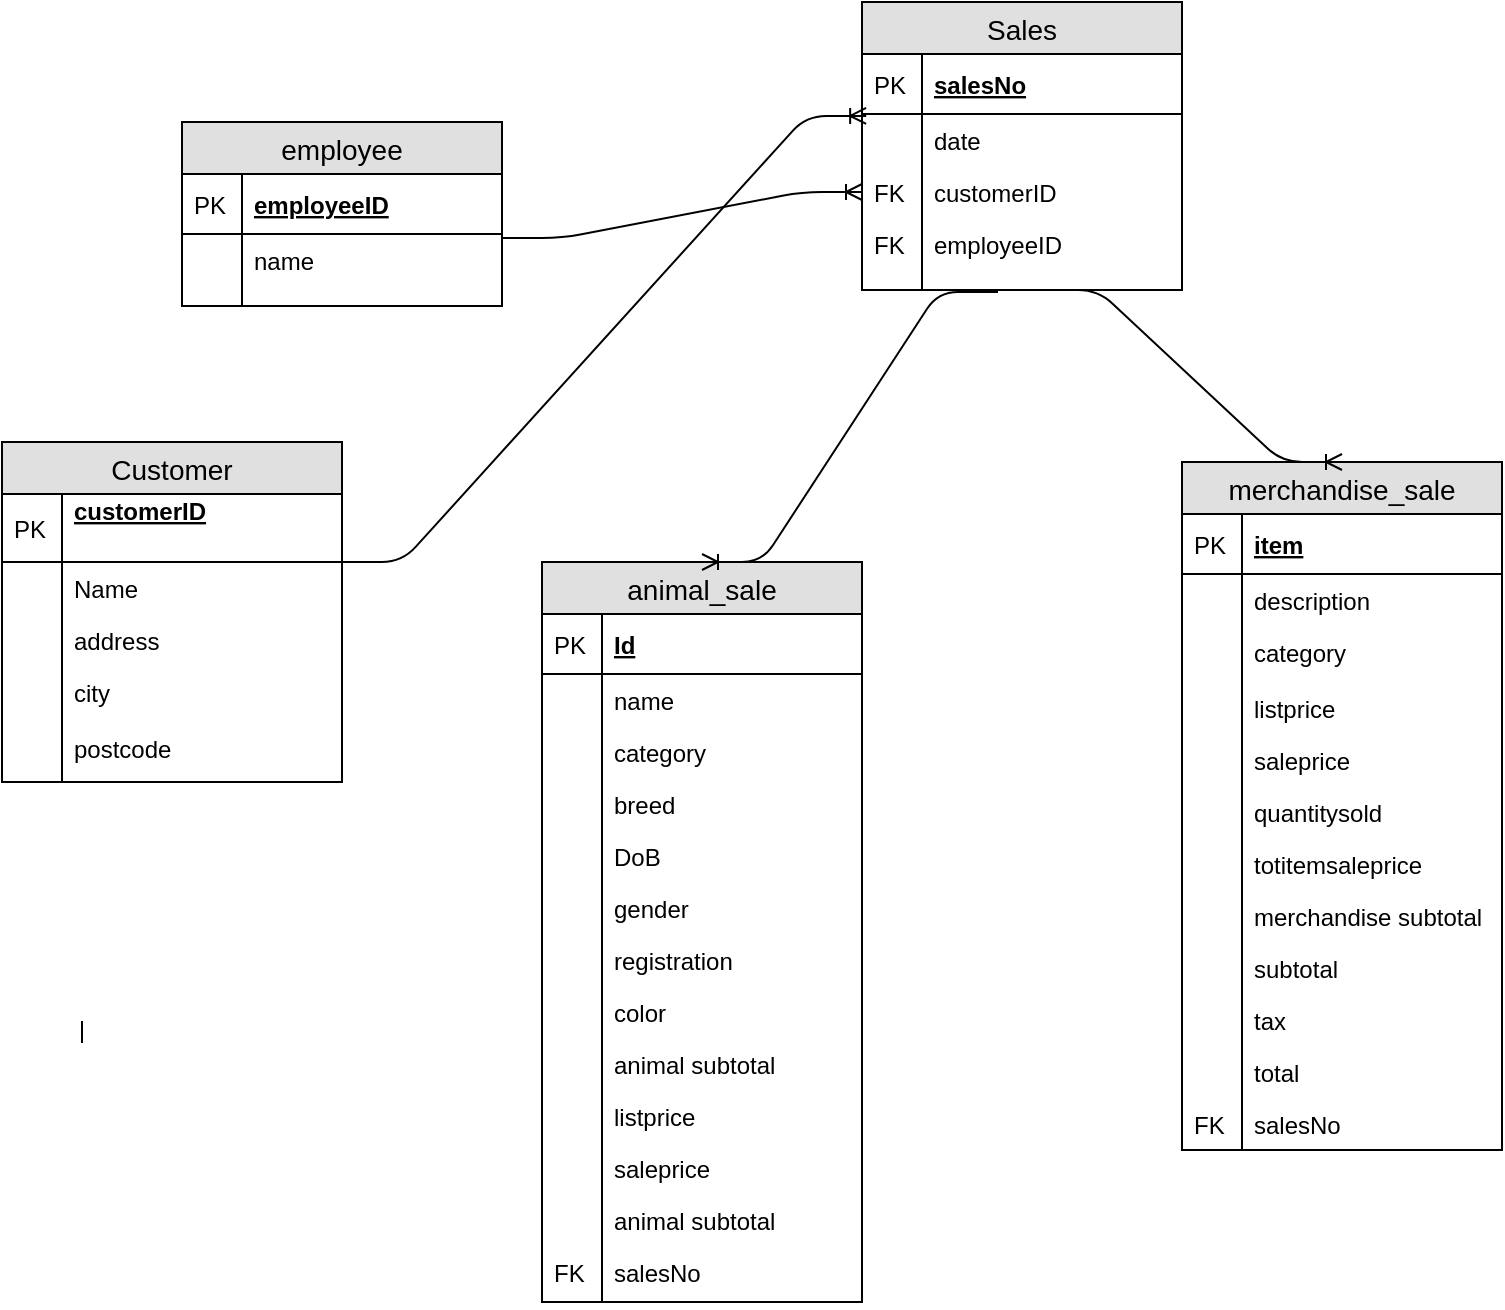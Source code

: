 <mxfile version="12.5.3" type="device"><diagram id="j_NuL5c5uJ3YKDHgTJlL" name="Page-1"><mxGraphModel dx="971" dy="623" grid="1" gridSize="10" guides="1" tooltips="1" connect="1" arrows="1" fold="1" page="1" pageScale="1" pageWidth="827" pageHeight="1169" math="0" shadow="0"><root><mxCell id="0"/><mxCell id="1" parent="0"/><mxCell id="MRcP5F7fg_fLgeBPVOdE-1" value="Sales" style="swimlane;fontStyle=0;childLayout=stackLayout;horizontal=1;startSize=26;fillColor=#e0e0e0;horizontalStack=0;resizeParent=1;resizeParentMax=0;resizeLast=0;collapsible=1;marginBottom=0;swimlaneFillColor=#ffffff;align=center;fontSize=14;" vertex="1" parent="1"><mxGeometry x="480" y="10" width="160" height="144" as="geometry"/></mxCell><mxCell id="MRcP5F7fg_fLgeBPVOdE-2" value="salesNo" style="shape=partialRectangle;top=0;left=0;right=0;bottom=1;align=left;verticalAlign=middle;fillColor=none;spacingLeft=34;spacingRight=4;overflow=hidden;rotatable=0;points=[[0,0.5],[1,0.5]];portConstraint=eastwest;dropTarget=0;fontStyle=5;fontSize=12;" vertex="1" parent="MRcP5F7fg_fLgeBPVOdE-1"><mxGeometry y="26" width="160" height="30" as="geometry"/></mxCell><mxCell id="MRcP5F7fg_fLgeBPVOdE-3" value="PK" style="shape=partialRectangle;top=0;left=0;bottom=0;fillColor=none;align=left;verticalAlign=middle;spacingLeft=4;spacingRight=4;overflow=hidden;rotatable=0;points=[];portConstraint=eastwest;part=1;fontSize=12;" vertex="1" connectable="0" parent="MRcP5F7fg_fLgeBPVOdE-2"><mxGeometry width="30" height="30" as="geometry"/></mxCell><mxCell id="MRcP5F7fg_fLgeBPVOdE-4" value="date" style="shape=partialRectangle;top=0;left=0;right=0;bottom=0;align=left;verticalAlign=top;fillColor=none;spacingLeft=34;spacingRight=4;overflow=hidden;rotatable=0;points=[[0,0.5],[1,0.5]];portConstraint=eastwest;dropTarget=0;fontSize=12;" vertex="1" parent="MRcP5F7fg_fLgeBPVOdE-1"><mxGeometry y="56" width="160" height="26" as="geometry"/></mxCell><mxCell id="MRcP5F7fg_fLgeBPVOdE-5" value="" style="shape=partialRectangle;top=0;left=0;bottom=0;fillColor=none;align=left;verticalAlign=top;spacingLeft=4;spacingRight=4;overflow=hidden;rotatable=0;points=[];portConstraint=eastwest;part=1;fontSize=12;" vertex="1" connectable="0" parent="MRcP5F7fg_fLgeBPVOdE-4"><mxGeometry width="30" height="26" as="geometry"/></mxCell><mxCell id="MRcP5F7fg_fLgeBPVOdE-114" value="customerID" style="shape=partialRectangle;top=0;left=0;right=0;bottom=0;align=left;verticalAlign=top;fillColor=none;spacingLeft=34;spacingRight=4;overflow=hidden;rotatable=0;points=[[0,0.5],[1,0.5]];portConstraint=eastwest;dropTarget=0;fontSize=12;" vertex="1" parent="MRcP5F7fg_fLgeBPVOdE-1"><mxGeometry y="82" width="160" height="26" as="geometry"/></mxCell><mxCell id="MRcP5F7fg_fLgeBPVOdE-115" value="FK" style="shape=partialRectangle;top=0;left=0;bottom=0;fillColor=none;align=left;verticalAlign=top;spacingLeft=4;spacingRight=4;overflow=hidden;rotatable=0;points=[];portConstraint=eastwest;part=1;fontSize=12;" vertex="1" connectable="0" parent="MRcP5F7fg_fLgeBPVOdE-114"><mxGeometry width="30" height="26" as="geometry"/></mxCell><mxCell id="MRcP5F7fg_fLgeBPVOdE-117" value="employeeID" style="shape=partialRectangle;top=0;left=0;right=0;bottom=0;align=left;verticalAlign=top;fillColor=none;spacingLeft=34;spacingRight=4;overflow=hidden;rotatable=0;points=[[0,0.5],[1,0.5]];portConstraint=eastwest;dropTarget=0;fontSize=12;" vertex="1" parent="MRcP5F7fg_fLgeBPVOdE-1"><mxGeometry y="108" width="160" height="26" as="geometry"/></mxCell><mxCell id="MRcP5F7fg_fLgeBPVOdE-118" value="FK" style="shape=partialRectangle;top=0;left=0;bottom=0;fillColor=none;align=left;verticalAlign=top;spacingLeft=4;spacingRight=4;overflow=hidden;rotatable=0;points=[];portConstraint=eastwest;part=1;fontSize=12;" vertex="1" connectable="0" parent="MRcP5F7fg_fLgeBPVOdE-117"><mxGeometry width="30" height="26" as="geometry"/></mxCell><mxCell id="MRcP5F7fg_fLgeBPVOdE-10" value="" style="shape=partialRectangle;top=0;left=0;right=0;bottom=0;align=left;verticalAlign=top;fillColor=none;spacingLeft=34;spacingRight=4;overflow=hidden;rotatable=0;points=[[0,0.5],[1,0.5]];portConstraint=eastwest;dropTarget=0;fontSize=12;" vertex="1" parent="MRcP5F7fg_fLgeBPVOdE-1"><mxGeometry y="134" width="160" height="10" as="geometry"/></mxCell><mxCell id="MRcP5F7fg_fLgeBPVOdE-11" value="" style="shape=partialRectangle;top=0;left=0;bottom=0;fillColor=none;align=left;verticalAlign=top;spacingLeft=4;spacingRight=4;overflow=hidden;rotatable=0;points=[];portConstraint=eastwest;part=1;fontSize=12;" vertex="1" connectable="0" parent="MRcP5F7fg_fLgeBPVOdE-10"><mxGeometry width="30" height="10" as="geometry"/></mxCell><mxCell id="MRcP5F7fg_fLgeBPVOdE-12" value="Customer" style="swimlane;fontStyle=0;childLayout=stackLayout;horizontal=1;startSize=26;fillColor=#e0e0e0;horizontalStack=0;resizeParent=1;resizeParentMax=0;resizeLast=0;collapsible=1;marginBottom=0;swimlaneFillColor=#ffffff;align=center;fontSize=14;" vertex="1" parent="1"><mxGeometry x="50" y="230" width="170" height="170" as="geometry"/></mxCell><mxCell id="MRcP5F7fg_fLgeBPVOdE-13" value="customerID&#10;&#10;" style="shape=partialRectangle;top=0;left=0;right=0;bottom=1;align=left;verticalAlign=middle;fillColor=none;spacingLeft=34;spacingRight=4;overflow=hidden;rotatable=0;points=[[0,0.5],[1,0.5]];portConstraint=eastwest;dropTarget=0;fontStyle=5;fontSize=12;" vertex="1" parent="MRcP5F7fg_fLgeBPVOdE-12"><mxGeometry y="26" width="170" height="34" as="geometry"/></mxCell><mxCell id="MRcP5F7fg_fLgeBPVOdE-14" value="PK" style="shape=partialRectangle;top=0;left=0;bottom=0;fillColor=none;align=left;verticalAlign=middle;spacingLeft=4;spacingRight=4;overflow=hidden;rotatable=0;points=[];portConstraint=eastwest;part=1;fontSize=12;" vertex="1" connectable="0" parent="MRcP5F7fg_fLgeBPVOdE-13"><mxGeometry width="30" height="34" as="geometry"/></mxCell><mxCell id="MRcP5F7fg_fLgeBPVOdE-15" value="Name&#10;&#10;" style="shape=partialRectangle;top=0;left=0;right=0;bottom=0;align=left;verticalAlign=top;fillColor=none;spacingLeft=34;spacingRight=4;overflow=hidden;rotatable=0;points=[[0,0.5],[1,0.5]];portConstraint=eastwest;dropTarget=0;fontSize=12;" vertex="1" parent="MRcP5F7fg_fLgeBPVOdE-12"><mxGeometry y="60" width="170" height="26" as="geometry"/></mxCell><mxCell id="MRcP5F7fg_fLgeBPVOdE-16" value="" style="shape=partialRectangle;top=0;left=0;bottom=0;fillColor=none;align=left;verticalAlign=top;spacingLeft=4;spacingRight=4;overflow=hidden;rotatable=0;points=[];portConstraint=eastwest;part=1;fontSize=12;" vertex="1" connectable="0" parent="MRcP5F7fg_fLgeBPVOdE-15"><mxGeometry width="30" height="26" as="geometry"/></mxCell><mxCell id="MRcP5F7fg_fLgeBPVOdE-17" value="address" style="shape=partialRectangle;top=0;left=0;right=0;bottom=0;align=left;verticalAlign=top;fillColor=none;spacingLeft=34;spacingRight=4;overflow=hidden;rotatable=0;points=[[0,0.5],[1,0.5]];portConstraint=eastwest;dropTarget=0;fontSize=12;" vertex="1" parent="MRcP5F7fg_fLgeBPVOdE-12"><mxGeometry y="86" width="170" height="26" as="geometry"/></mxCell><mxCell id="MRcP5F7fg_fLgeBPVOdE-18" value="" style="shape=partialRectangle;top=0;left=0;bottom=0;fillColor=none;align=left;verticalAlign=top;spacingLeft=4;spacingRight=4;overflow=hidden;rotatable=0;points=[];portConstraint=eastwest;part=1;fontSize=12;" vertex="1" connectable="0" parent="MRcP5F7fg_fLgeBPVOdE-17"><mxGeometry width="30" height="26" as="geometry"/></mxCell><mxCell id="MRcP5F7fg_fLgeBPVOdE-19" value="city&#10;&#10;postcode" style="shape=partialRectangle;top=0;left=0;right=0;bottom=0;align=left;verticalAlign=top;fillColor=none;spacingLeft=34;spacingRight=4;overflow=hidden;rotatable=0;points=[[0,0.5],[1,0.5]];portConstraint=eastwest;dropTarget=0;fontSize=12;" vertex="1" parent="MRcP5F7fg_fLgeBPVOdE-12"><mxGeometry y="112" width="170" height="58" as="geometry"/></mxCell><mxCell id="MRcP5F7fg_fLgeBPVOdE-20" value="" style="shape=partialRectangle;top=0;left=0;bottom=0;fillColor=none;align=left;verticalAlign=top;spacingLeft=4;spacingRight=4;overflow=hidden;rotatable=0;points=[];portConstraint=eastwest;part=1;fontSize=12;" vertex="1" connectable="0" parent="MRcP5F7fg_fLgeBPVOdE-19"><mxGeometry width="30" height="58" as="geometry"/></mxCell><mxCell id="MRcP5F7fg_fLgeBPVOdE-21" value="" style="shape=partialRectangle;top=0;left=0;right=0;bottom=0;align=left;verticalAlign=top;fillColor=none;spacingLeft=34;spacingRight=4;overflow=hidden;rotatable=0;points=[[0,0.5],[1,0.5]];portConstraint=eastwest;dropTarget=0;fontSize=12;" vertex="1" parent="1"><mxGeometry x="60" y="520" width="170" height="10" as="geometry"/></mxCell><mxCell id="MRcP5F7fg_fLgeBPVOdE-22" value="" style="shape=partialRectangle;top=0;left=0;bottom=0;fillColor=none;align=left;verticalAlign=top;spacingLeft=4;spacingRight=4;overflow=hidden;rotatable=0;points=[];portConstraint=eastwest;part=1;fontSize=12;" vertex="1" connectable="0" parent="MRcP5F7fg_fLgeBPVOdE-21"><mxGeometry width="30" height="10" as="geometry"/></mxCell><object label="employee" dd="" adfdf="" id="MRcP5F7fg_fLgeBPVOdE-26"><mxCell style="swimlane;fontStyle=0;childLayout=stackLayout;horizontal=1;startSize=26;fillColor=#e0e0e0;horizontalStack=0;resizeParent=1;resizeParentMax=0;resizeLast=0;collapsible=1;marginBottom=0;swimlaneFillColor=#ffffff;align=center;fontSize=14;" vertex="1" parent="1"><mxGeometry x="140" y="70" width="160" height="92" as="geometry"/></mxCell></object><mxCell id="MRcP5F7fg_fLgeBPVOdE-27" value="employeeID" style="shape=partialRectangle;top=0;left=0;right=0;bottom=1;align=left;verticalAlign=middle;fillColor=none;spacingLeft=34;spacingRight=4;overflow=hidden;rotatable=0;points=[[0,0.5],[1,0.5]];portConstraint=eastwest;dropTarget=0;fontStyle=5;fontSize=12;" vertex="1" parent="MRcP5F7fg_fLgeBPVOdE-26"><mxGeometry y="26" width="160" height="30" as="geometry"/></mxCell><mxCell id="MRcP5F7fg_fLgeBPVOdE-28" value="PK" style="shape=partialRectangle;top=0;left=0;bottom=0;fillColor=none;align=left;verticalAlign=middle;spacingLeft=4;spacingRight=4;overflow=hidden;rotatable=0;points=[];portConstraint=eastwest;part=1;fontSize=12;" vertex="1" connectable="0" parent="MRcP5F7fg_fLgeBPVOdE-27"><mxGeometry width="30" height="30" as="geometry"/></mxCell><mxCell id="MRcP5F7fg_fLgeBPVOdE-29" value="name" style="shape=partialRectangle;top=0;left=0;right=0;bottom=0;align=left;verticalAlign=top;fillColor=none;spacingLeft=34;spacingRight=4;overflow=hidden;rotatable=0;points=[[0,0.5],[1,0.5]];portConstraint=eastwest;dropTarget=0;fontSize=12;" vertex="1" parent="MRcP5F7fg_fLgeBPVOdE-26"><mxGeometry y="56" width="160" height="26" as="geometry"/></mxCell><mxCell id="MRcP5F7fg_fLgeBPVOdE-30" value="" style="shape=partialRectangle;top=0;left=0;bottom=0;fillColor=none;align=left;verticalAlign=top;spacingLeft=4;spacingRight=4;overflow=hidden;rotatable=0;points=[];portConstraint=eastwest;part=1;fontSize=12;" vertex="1" connectable="0" parent="MRcP5F7fg_fLgeBPVOdE-29"><mxGeometry width="30" height="26" as="geometry"/></mxCell><mxCell id="MRcP5F7fg_fLgeBPVOdE-35" value="" style="shape=partialRectangle;top=0;left=0;right=0;bottom=0;align=left;verticalAlign=top;fillColor=none;spacingLeft=34;spacingRight=4;overflow=hidden;rotatable=0;points=[[0,0.5],[1,0.5]];portConstraint=eastwest;dropTarget=0;fontSize=12;" vertex="1" parent="MRcP5F7fg_fLgeBPVOdE-26"><mxGeometry y="82" width="160" height="10" as="geometry"/></mxCell><mxCell id="MRcP5F7fg_fLgeBPVOdE-36" value="" style="shape=partialRectangle;top=0;left=0;bottom=0;fillColor=none;align=left;verticalAlign=top;spacingLeft=4;spacingRight=4;overflow=hidden;rotatable=0;points=[];portConstraint=eastwest;part=1;fontSize=12;" vertex="1" connectable="0" parent="MRcP5F7fg_fLgeBPVOdE-35"><mxGeometry width="30" height="10" as="geometry"/></mxCell><mxCell id="MRcP5F7fg_fLgeBPVOdE-37" value="animal_sale" style="swimlane;fontStyle=0;childLayout=stackLayout;horizontal=1;startSize=26;fillColor=#e0e0e0;horizontalStack=0;resizeParent=1;resizeParentMax=0;resizeLast=0;collapsible=1;marginBottom=0;swimlaneFillColor=#ffffff;align=center;fontSize=14;" vertex="1" parent="1"><mxGeometry x="320" y="290" width="160" height="370" as="geometry"/></mxCell><mxCell id="MRcP5F7fg_fLgeBPVOdE-38" value="Id" style="shape=partialRectangle;top=0;left=0;right=0;bottom=1;align=left;verticalAlign=middle;fillColor=none;spacingLeft=34;spacingRight=4;overflow=hidden;rotatable=0;points=[[0,0.5],[1,0.5]];portConstraint=eastwest;dropTarget=0;fontStyle=5;fontSize=12;" vertex="1" parent="MRcP5F7fg_fLgeBPVOdE-37"><mxGeometry y="26" width="160" height="30" as="geometry"/></mxCell><mxCell id="MRcP5F7fg_fLgeBPVOdE-39" value="PK" style="shape=partialRectangle;top=0;left=0;bottom=0;fillColor=none;align=left;verticalAlign=middle;spacingLeft=4;spacingRight=4;overflow=hidden;rotatable=0;points=[];portConstraint=eastwest;part=1;fontSize=12;" vertex="1" connectable="0" parent="MRcP5F7fg_fLgeBPVOdE-38"><mxGeometry width="30" height="30" as="geometry"/></mxCell><mxCell id="MRcP5F7fg_fLgeBPVOdE-40" value="name" style="shape=partialRectangle;top=0;left=0;right=0;bottom=0;align=left;verticalAlign=top;fillColor=none;spacingLeft=34;spacingRight=4;overflow=hidden;rotatable=0;points=[[0,0.5],[1,0.5]];portConstraint=eastwest;dropTarget=0;fontSize=12;" vertex="1" parent="MRcP5F7fg_fLgeBPVOdE-37"><mxGeometry y="56" width="160" height="26" as="geometry"/></mxCell><mxCell id="MRcP5F7fg_fLgeBPVOdE-41" value="" style="shape=partialRectangle;top=0;left=0;bottom=0;fillColor=none;align=left;verticalAlign=top;spacingLeft=4;spacingRight=4;overflow=hidden;rotatable=0;points=[];portConstraint=eastwest;part=1;fontSize=12;" vertex="1" connectable="0" parent="MRcP5F7fg_fLgeBPVOdE-40"><mxGeometry width="30" height="26" as="geometry"/></mxCell><mxCell id="MRcP5F7fg_fLgeBPVOdE-42" value="category" style="shape=partialRectangle;top=0;left=0;right=0;bottom=0;align=left;verticalAlign=top;fillColor=none;spacingLeft=34;spacingRight=4;overflow=hidden;rotatable=0;points=[[0,0.5],[1,0.5]];portConstraint=eastwest;dropTarget=0;fontSize=12;" vertex="1" parent="MRcP5F7fg_fLgeBPVOdE-37"><mxGeometry y="82" width="160" height="26" as="geometry"/></mxCell><mxCell id="MRcP5F7fg_fLgeBPVOdE-43" value="" style="shape=partialRectangle;top=0;left=0;bottom=0;fillColor=none;align=left;verticalAlign=top;spacingLeft=4;spacingRight=4;overflow=hidden;rotatable=0;points=[];portConstraint=eastwest;part=1;fontSize=12;" vertex="1" connectable="0" parent="MRcP5F7fg_fLgeBPVOdE-42"><mxGeometry width="30" height="26" as="geometry"/></mxCell><mxCell id="MRcP5F7fg_fLgeBPVOdE-44" value="breed" style="shape=partialRectangle;top=0;left=0;right=0;bottom=0;align=left;verticalAlign=top;fillColor=none;spacingLeft=34;spacingRight=4;overflow=hidden;rotatable=0;points=[[0,0.5],[1,0.5]];portConstraint=eastwest;dropTarget=0;fontSize=12;" vertex="1" parent="MRcP5F7fg_fLgeBPVOdE-37"><mxGeometry y="108" width="160" height="26" as="geometry"/></mxCell><mxCell id="MRcP5F7fg_fLgeBPVOdE-45" value="" style="shape=partialRectangle;top=0;left=0;bottom=0;fillColor=none;align=left;verticalAlign=top;spacingLeft=4;spacingRight=4;overflow=hidden;rotatable=0;points=[];portConstraint=eastwest;part=1;fontSize=12;" vertex="1" connectable="0" parent="MRcP5F7fg_fLgeBPVOdE-44"><mxGeometry width="30" height="26" as="geometry"/></mxCell><mxCell id="MRcP5F7fg_fLgeBPVOdE-48" value="DoB" style="shape=partialRectangle;top=0;left=0;right=0;bottom=0;align=left;verticalAlign=top;fillColor=none;spacingLeft=34;spacingRight=4;overflow=hidden;rotatable=0;points=[[0,0.5],[1,0.5]];portConstraint=eastwest;dropTarget=0;fontSize=12;" vertex="1" parent="MRcP5F7fg_fLgeBPVOdE-37"><mxGeometry y="134" width="160" height="26" as="geometry"/></mxCell><mxCell id="MRcP5F7fg_fLgeBPVOdE-49" value="" style="shape=partialRectangle;top=0;left=0;bottom=0;fillColor=none;align=left;verticalAlign=top;spacingLeft=4;spacingRight=4;overflow=hidden;rotatable=0;points=[];portConstraint=eastwest;part=1;fontSize=12;" vertex="1" connectable="0" parent="MRcP5F7fg_fLgeBPVOdE-48"><mxGeometry width="30" height="26" as="geometry"/></mxCell><mxCell id="MRcP5F7fg_fLgeBPVOdE-54" value="gender" style="shape=partialRectangle;top=0;left=0;right=0;bottom=0;align=left;verticalAlign=top;fillColor=none;spacingLeft=34;spacingRight=4;overflow=hidden;rotatable=0;points=[[0,0.5],[1,0.5]];portConstraint=eastwest;dropTarget=0;fontSize=12;" vertex="1" parent="MRcP5F7fg_fLgeBPVOdE-37"><mxGeometry y="160" width="160" height="26" as="geometry"/></mxCell><mxCell id="MRcP5F7fg_fLgeBPVOdE-55" value="" style="shape=partialRectangle;top=0;left=0;bottom=0;fillColor=none;align=left;verticalAlign=top;spacingLeft=4;spacingRight=4;overflow=hidden;rotatable=0;points=[];portConstraint=eastwest;part=1;fontSize=12;" vertex="1" connectable="0" parent="MRcP5F7fg_fLgeBPVOdE-54"><mxGeometry width="30" height="26" as="geometry"/></mxCell><mxCell id="MRcP5F7fg_fLgeBPVOdE-52" value="registration" style="shape=partialRectangle;top=0;left=0;right=0;bottom=0;align=left;verticalAlign=top;fillColor=none;spacingLeft=34;spacingRight=4;overflow=hidden;rotatable=0;points=[[0,0.5],[1,0.5]];portConstraint=eastwest;dropTarget=0;fontSize=12;" vertex="1" parent="MRcP5F7fg_fLgeBPVOdE-37"><mxGeometry y="186" width="160" height="26" as="geometry"/></mxCell><mxCell id="MRcP5F7fg_fLgeBPVOdE-53" value="" style="shape=partialRectangle;top=0;left=0;bottom=0;fillColor=none;align=left;verticalAlign=top;spacingLeft=4;spacingRight=4;overflow=hidden;rotatable=0;points=[];portConstraint=eastwest;part=1;fontSize=12;" vertex="1" connectable="0" parent="MRcP5F7fg_fLgeBPVOdE-52"><mxGeometry width="30" height="26" as="geometry"/></mxCell><mxCell id="MRcP5F7fg_fLgeBPVOdE-56" value="color" style="shape=partialRectangle;top=0;left=0;right=0;bottom=0;align=left;verticalAlign=top;fillColor=none;spacingLeft=34;spacingRight=4;overflow=hidden;rotatable=0;points=[[0,0.5],[1,0.5]];portConstraint=eastwest;dropTarget=0;fontSize=12;" vertex="1" parent="MRcP5F7fg_fLgeBPVOdE-37"><mxGeometry y="212" width="160" height="26" as="geometry"/></mxCell><mxCell id="MRcP5F7fg_fLgeBPVOdE-57" value="" style="shape=partialRectangle;top=0;left=0;bottom=0;fillColor=none;align=left;verticalAlign=top;spacingLeft=4;spacingRight=4;overflow=hidden;rotatable=0;points=[];portConstraint=eastwest;part=1;fontSize=12;" vertex="1" connectable="0" parent="MRcP5F7fg_fLgeBPVOdE-56"><mxGeometry width="30" height="26" as="geometry"/></mxCell><mxCell id="MRcP5F7fg_fLgeBPVOdE-58" value="animal subtotal" style="shape=partialRectangle;top=0;left=0;right=0;bottom=0;align=left;verticalAlign=top;fillColor=none;spacingLeft=34;spacingRight=4;overflow=hidden;rotatable=0;points=[[0,0.5],[1,0.5]];portConstraint=eastwest;dropTarget=0;fontSize=12;" vertex="1" parent="MRcP5F7fg_fLgeBPVOdE-37"><mxGeometry y="238" width="160" height="26" as="geometry"/></mxCell><mxCell id="MRcP5F7fg_fLgeBPVOdE-59" value="" style="shape=partialRectangle;top=0;left=0;bottom=0;fillColor=none;align=left;verticalAlign=top;spacingLeft=4;spacingRight=4;overflow=hidden;rotatable=0;points=[];portConstraint=eastwest;part=1;fontSize=12;" vertex="1" connectable="0" parent="MRcP5F7fg_fLgeBPVOdE-58"><mxGeometry width="30" height="26" as="geometry"/></mxCell><mxCell id="MRcP5F7fg_fLgeBPVOdE-60" value="listprice" style="shape=partialRectangle;top=0;left=0;right=0;bottom=0;align=left;verticalAlign=top;fillColor=none;spacingLeft=34;spacingRight=4;overflow=hidden;rotatable=0;points=[[0,0.5],[1,0.5]];portConstraint=eastwest;dropTarget=0;fontSize=12;" vertex="1" parent="MRcP5F7fg_fLgeBPVOdE-37"><mxGeometry y="264" width="160" height="26" as="geometry"/></mxCell><mxCell id="MRcP5F7fg_fLgeBPVOdE-61" value="" style="shape=partialRectangle;top=0;left=0;bottom=0;fillColor=none;align=left;verticalAlign=top;spacingLeft=4;spacingRight=4;overflow=hidden;rotatable=0;points=[];portConstraint=eastwest;part=1;fontSize=12;" vertex="1" connectable="0" parent="MRcP5F7fg_fLgeBPVOdE-60"><mxGeometry width="30" height="26" as="geometry"/></mxCell><mxCell id="MRcP5F7fg_fLgeBPVOdE-62" value="saleprice" style="shape=partialRectangle;top=0;left=0;right=0;bottom=0;align=left;verticalAlign=top;fillColor=none;spacingLeft=34;spacingRight=4;overflow=hidden;rotatable=0;points=[[0,0.5],[1,0.5]];portConstraint=eastwest;dropTarget=0;fontSize=12;" vertex="1" parent="MRcP5F7fg_fLgeBPVOdE-37"><mxGeometry y="290" width="160" height="26" as="geometry"/></mxCell><mxCell id="MRcP5F7fg_fLgeBPVOdE-63" value="" style="shape=partialRectangle;top=0;left=0;bottom=0;fillColor=none;align=left;verticalAlign=top;spacingLeft=4;spacingRight=4;overflow=hidden;rotatable=0;points=[];portConstraint=eastwest;part=1;fontSize=12;" vertex="1" connectable="0" parent="MRcP5F7fg_fLgeBPVOdE-62"><mxGeometry width="30" height="26" as="geometry"/></mxCell><mxCell id="MRcP5F7fg_fLgeBPVOdE-109" value="animal subtotal" style="shape=partialRectangle;top=0;left=0;right=0;bottom=0;align=left;verticalAlign=top;fillColor=none;spacingLeft=34;spacingRight=4;overflow=hidden;rotatable=0;points=[[0,0.5],[1,0.5]];portConstraint=eastwest;dropTarget=0;fontSize=12;" vertex="1" parent="MRcP5F7fg_fLgeBPVOdE-37"><mxGeometry y="316" width="160" height="26" as="geometry"/></mxCell><mxCell id="MRcP5F7fg_fLgeBPVOdE-110" value="" style="shape=partialRectangle;top=0;left=0;bottom=0;fillColor=none;align=left;verticalAlign=top;spacingLeft=4;spacingRight=4;overflow=hidden;rotatable=0;points=[];portConstraint=eastwest;part=1;fontSize=12;" vertex="1" connectable="0" parent="MRcP5F7fg_fLgeBPVOdE-109"><mxGeometry width="30" height="26" as="geometry"/></mxCell><mxCell id="MRcP5F7fg_fLgeBPVOdE-72" value="salesNo" style="shape=partialRectangle;top=0;left=0;right=0;bottom=0;align=left;verticalAlign=top;fillColor=none;spacingLeft=34;spacingRight=4;overflow=hidden;rotatable=0;points=[[0,0.5],[1,0.5]];portConstraint=eastwest;dropTarget=0;fontSize=12;" vertex="1" parent="MRcP5F7fg_fLgeBPVOdE-37"><mxGeometry y="342" width="160" height="28" as="geometry"/></mxCell><mxCell id="MRcP5F7fg_fLgeBPVOdE-73" value="FK" style="shape=partialRectangle;top=0;left=0;bottom=0;fillColor=none;align=left;verticalAlign=top;spacingLeft=4;spacingRight=4;overflow=hidden;rotatable=0;points=[];portConstraint=eastwest;part=1;fontSize=12;" vertex="1" connectable="0" parent="MRcP5F7fg_fLgeBPVOdE-72"><mxGeometry width="30" height="28" as="geometry"/></mxCell><mxCell id="MRcP5F7fg_fLgeBPVOdE-75" value="merchandise_sale" style="swimlane;fontStyle=0;childLayout=stackLayout;horizontal=1;startSize=26;fillColor=#e0e0e0;horizontalStack=0;resizeParent=1;resizeParentMax=0;resizeLast=0;collapsible=1;marginBottom=0;swimlaneFillColor=#ffffff;align=center;fontSize=14;" vertex="1" parent="1"><mxGeometry x="640" y="240" width="160" height="344" as="geometry"/></mxCell><mxCell id="MRcP5F7fg_fLgeBPVOdE-76" value="item" style="shape=partialRectangle;top=0;left=0;right=0;bottom=1;align=left;verticalAlign=middle;fillColor=none;spacingLeft=34;spacingRight=4;overflow=hidden;rotatable=0;points=[[0,0.5],[1,0.5]];portConstraint=eastwest;dropTarget=0;fontStyle=5;fontSize=12;" vertex="1" parent="MRcP5F7fg_fLgeBPVOdE-75"><mxGeometry y="26" width="160" height="30" as="geometry"/></mxCell><mxCell id="MRcP5F7fg_fLgeBPVOdE-77" value="PK" style="shape=partialRectangle;top=0;left=0;bottom=0;fillColor=none;align=left;verticalAlign=middle;spacingLeft=4;spacingRight=4;overflow=hidden;rotatable=0;points=[];portConstraint=eastwest;part=1;fontSize=12;" vertex="1" connectable="0" parent="MRcP5F7fg_fLgeBPVOdE-76"><mxGeometry width="30" height="30" as="geometry"/></mxCell><mxCell id="MRcP5F7fg_fLgeBPVOdE-78" value="description" style="shape=partialRectangle;top=0;left=0;right=0;bottom=0;align=left;verticalAlign=top;fillColor=none;spacingLeft=34;spacingRight=4;overflow=hidden;rotatable=0;points=[[0,0.5],[1,0.5]];portConstraint=eastwest;dropTarget=0;fontSize=12;" vertex="1" parent="MRcP5F7fg_fLgeBPVOdE-75"><mxGeometry y="56" width="160" height="26" as="geometry"/></mxCell><mxCell id="MRcP5F7fg_fLgeBPVOdE-79" value="" style="shape=partialRectangle;top=0;left=0;bottom=0;fillColor=none;align=left;verticalAlign=top;spacingLeft=4;spacingRight=4;overflow=hidden;rotatable=0;points=[];portConstraint=eastwest;part=1;fontSize=12;" vertex="1" connectable="0" parent="MRcP5F7fg_fLgeBPVOdE-78"><mxGeometry width="30" height="26" as="geometry"/></mxCell><mxCell id="MRcP5F7fg_fLgeBPVOdE-80" value="category" style="shape=partialRectangle;top=0;left=0;right=0;bottom=0;align=left;verticalAlign=top;fillColor=none;spacingLeft=34;spacingRight=4;overflow=hidden;rotatable=0;points=[[0,0.5],[1,0.5]];portConstraint=eastwest;dropTarget=0;fontSize=12;" vertex="1" parent="MRcP5F7fg_fLgeBPVOdE-75"><mxGeometry y="82" width="160" height="28" as="geometry"/></mxCell><mxCell id="MRcP5F7fg_fLgeBPVOdE-81" value="" style="shape=partialRectangle;top=0;left=0;bottom=0;fillColor=none;align=left;verticalAlign=top;spacingLeft=4;spacingRight=4;overflow=hidden;rotatable=0;points=[];portConstraint=eastwest;part=1;fontSize=12;" vertex="1" connectable="0" parent="MRcP5F7fg_fLgeBPVOdE-80"><mxGeometry width="30" height="28" as="geometry"/></mxCell><mxCell id="MRcP5F7fg_fLgeBPVOdE-82" value="listprice" style="shape=partialRectangle;top=0;left=0;right=0;bottom=0;align=left;verticalAlign=top;fillColor=none;spacingLeft=34;spacingRight=4;overflow=hidden;rotatable=0;points=[[0,0.5],[1,0.5]];portConstraint=eastwest;dropTarget=0;fontSize=12;" vertex="1" parent="MRcP5F7fg_fLgeBPVOdE-75"><mxGeometry y="110" width="160" height="26" as="geometry"/></mxCell><mxCell id="MRcP5F7fg_fLgeBPVOdE-83" value="" style="shape=partialRectangle;top=0;left=0;bottom=0;fillColor=none;align=left;verticalAlign=top;spacingLeft=4;spacingRight=4;overflow=hidden;rotatable=0;points=[];portConstraint=eastwest;part=1;fontSize=12;" vertex="1" connectable="0" parent="MRcP5F7fg_fLgeBPVOdE-82"><mxGeometry width="30" height="26" as="geometry"/></mxCell><mxCell id="MRcP5F7fg_fLgeBPVOdE-90" value="saleprice" style="shape=partialRectangle;top=0;left=0;right=0;bottom=0;align=left;verticalAlign=top;fillColor=none;spacingLeft=34;spacingRight=4;overflow=hidden;rotatable=0;points=[[0,0.5],[1,0.5]];portConstraint=eastwest;dropTarget=0;fontSize=12;" vertex="1" parent="MRcP5F7fg_fLgeBPVOdE-75"><mxGeometry y="136" width="160" height="26" as="geometry"/></mxCell><mxCell id="MRcP5F7fg_fLgeBPVOdE-91" value="" style="shape=partialRectangle;top=0;left=0;bottom=0;fillColor=none;align=left;verticalAlign=top;spacingLeft=4;spacingRight=4;overflow=hidden;rotatable=0;points=[];portConstraint=eastwest;part=1;fontSize=12;" vertex="1" connectable="0" parent="MRcP5F7fg_fLgeBPVOdE-90"><mxGeometry width="30" height="26" as="geometry"/></mxCell><mxCell id="MRcP5F7fg_fLgeBPVOdE-92" value="quantitysold" style="shape=partialRectangle;top=0;left=0;right=0;bottom=0;align=left;verticalAlign=top;fillColor=none;spacingLeft=34;spacingRight=4;overflow=hidden;rotatable=0;points=[[0,0.5],[1,0.5]];portConstraint=eastwest;dropTarget=0;fontSize=12;" vertex="1" parent="MRcP5F7fg_fLgeBPVOdE-75"><mxGeometry y="162" width="160" height="26" as="geometry"/></mxCell><mxCell id="MRcP5F7fg_fLgeBPVOdE-93" value="" style="shape=partialRectangle;top=0;left=0;bottom=0;fillColor=none;align=left;verticalAlign=top;spacingLeft=4;spacingRight=4;overflow=hidden;rotatable=0;points=[];portConstraint=eastwest;part=1;fontSize=12;" vertex="1" connectable="0" parent="MRcP5F7fg_fLgeBPVOdE-92"><mxGeometry width="30" height="26" as="geometry"/></mxCell><mxCell id="MRcP5F7fg_fLgeBPVOdE-100" value="totitemsaleprice" style="shape=partialRectangle;top=0;left=0;right=0;bottom=0;align=left;verticalAlign=top;fillColor=none;spacingLeft=34;spacingRight=4;overflow=hidden;rotatable=0;points=[[0,0.5],[1,0.5]];portConstraint=eastwest;dropTarget=0;fontSize=12;" vertex="1" parent="MRcP5F7fg_fLgeBPVOdE-75"><mxGeometry y="188" width="160" height="26" as="geometry"/></mxCell><mxCell id="MRcP5F7fg_fLgeBPVOdE-101" value="" style="shape=partialRectangle;top=0;left=0;bottom=0;fillColor=none;align=left;verticalAlign=top;spacingLeft=4;spacingRight=4;overflow=hidden;rotatable=0;points=[];portConstraint=eastwest;part=1;fontSize=12;" vertex="1" connectable="0" parent="MRcP5F7fg_fLgeBPVOdE-100"><mxGeometry width="30" height="26" as="geometry"/></mxCell><mxCell id="MRcP5F7fg_fLgeBPVOdE-98" value="merchandise subtotal" style="shape=partialRectangle;top=0;left=0;right=0;bottom=0;align=left;verticalAlign=top;fillColor=none;spacingLeft=34;spacingRight=4;overflow=hidden;rotatable=0;points=[[0,0.5],[1,0.5]];portConstraint=eastwest;dropTarget=0;fontSize=12;" vertex="1" parent="MRcP5F7fg_fLgeBPVOdE-75"><mxGeometry y="214" width="160" height="26" as="geometry"/></mxCell><mxCell id="MRcP5F7fg_fLgeBPVOdE-99" value="" style="shape=partialRectangle;top=0;left=0;bottom=0;fillColor=none;align=left;verticalAlign=top;spacingLeft=4;spacingRight=4;overflow=hidden;rotatable=0;points=[];portConstraint=eastwest;part=1;fontSize=12;" vertex="1" connectable="0" parent="MRcP5F7fg_fLgeBPVOdE-98"><mxGeometry width="30" height="26" as="geometry"/></mxCell><mxCell id="MRcP5F7fg_fLgeBPVOdE-96" value="subtotal" style="shape=partialRectangle;top=0;left=0;right=0;bottom=0;align=left;verticalAlign=top;fillColor=none;spacingLeft=34;spacingRight=4;overflow=hidden;rotatable=0;points=[[0,0.5],[1,0.5]];portConstraint=eastwest;dropTarget=0;fontSize=12;" vertex="1" parent="MRcP5F7fg_fLgeBPVOdE-75"><mxGeometry y="240" width="160" height="26" as="geometry"/></mxCell><mxCell id="MRcP5F7fg_fLgeBPVOdE-97" value="" style="shape=partialRectangle;top=0;left=0;bottom=0;fillColor=none;align=left;verticalAlign=top;spacingLeft=4;spacingRight=4;overflow=hidden;rotatable=0;points=[];portConstraint=eastwest;part=1;fontSize=12;" vertex="1" connectable="0" parent="MRcP5F7fg_fLgeBPVOdE-96"><mxGeometry width="30" height="26" as="geometry"/></mxCell><mxCell id="MRcP5F7fg_fLgeBPVOdE-94" value="tax" style="shape=partialRectangle;top=0;left=0;right=0;bottom=0;align=left;verticalAlign=top;fillColor=none;spacingLeft=34;spacingRight=4;overflow=hidden;rotatable=0;points=[[0,0.5],[1,0.5]];portConstraint=eastwest;dropTarget=0;fontSize=12;" vertex="1" parent="MRcP5F7fg_fLgeBPVOdE-75"><mxGeometry y="266" width="160" height="26" as="geometry"/></mxCell><mxCell id="MRcP5F7fg_fLgeBPVOdE-95" value="" style="shape=partialRectangle;top=0;left=0;bottom=0;fillColor=none;align=left;verticalAlign=top;spacingLeft=4;spacingRight=4;overflow=hidden;rotatable=0;points=[];portConstraint=eastwest;part=1;fontSize=12;" vertex="1" connectable="0" parent="MRcP5F7fg_fLgeBPVOdE-94"><mxGeometry width="30" height="26" as="geometry"/></mxCell><mxCell id="MRcP5F7fg_fLgeBPVOdE-111" value="total" style="shape=partialRectangle;top=0;left=0;right=0;bottom=0;align=left;verticalAlign=top;fillColor=none;spacingLeft=34;spacingRight=4;overflow=hidden;rotatable=0;points=[[0,0.5],[1,0.5]];portConstraint=eastwest;dropTarget=0;fontSize=12;" vertex="1" parent="MRcP5F7fg_fLgeBPVOdE-75"><mxGeometry y="292" width="160" height="26" as="geometry"/></mxCell><mxCell id="MRcP5F7fg_fLgeBPVOdE-112" value="" style="shape=partialRectangle;top=0;left=0;bottom=0;fillColor=none;align=left;verticalAlign=top;spacingLeft=4;spacingRight=4;overflow=hidden;rotatable=0;points=[];portConstraint=eastwest;part=1;fontSize=12;" vertex="1" connectable="0" parent="MRcP5F7fg_fLgeBPVOdE-111"><mxGeometry width="30" height="26" as="geometry"/></mxCell><mxCell id="MRcP5F7fg_fLgeBPVOdE-102" value="salesNo" style="shape=partialRectangle;top=0;left=0;right=0;bottom=0;align=left;verticalAlign=top;fillColor=none;spacingLeft=34;spacingRight=4;overflow=hidden;rotatable=0;points=[[0,0.5],[1,0.5]];portConstraint=eastwest;dropTarget=0;fontSize=12;" vertex="1" parent="MRcP5F7fg_fLgeBPVOdE-75"><mxGeometry y="318" width="160" height="26" as="geometry"/></mxCell><mxCell id="MRcP5F7fg_fLgeBPVOdE-103" value="FK" style="shape=partialRectangle;top=0;left=0;bottom=0;fillColor=none;align=left;verticalAlign=top;spacingLeft=4;spacingRight=4;overflow=hidden;rotatable=0;points=[];portConstraint=eastwest;part=1;fontSize=12;" vertex="1" connectable="0" parent="MRcP5F7fg_fLgeBPVOdE-102"><mxGeometry width="30" height="26" as="geometry"/></mxCell><mxCell id="MRcP5F7fg_fLgeBPVOdE-106" value="" style="edgeStyle=entityRelationEdgeStyle;fontSize=12;html=1;endArrow=ERoneToMany;entryX=0.5;entryY=0;entryDx=0;entryDy=0;exitX=0.425;exitY=1.1;exitDx=0;exitDy=0;exitPerimeter=0;" edge="1" parent="1" source="MRcP5F7fg_fLgeBPVOdE-10" target="MRcP5F7fg_fLgeBPVOdE-37"><mxGeometry width="100" height="100" relative="1" as="geometry"><mxPoint x="565" y="131" as="sourcePoint"/><mxPoint x="400" y="240" as="targetPoint"/></mxGeometry></mxCell><mxCell id="MRcP5F7fg_fLgeBPVOdE-108" value="" style="edgeStyle=entityRelationEdgeStyle;fontSize=12;html=1;endArrow=ERoneToMany;entryX=0.5;entryY=0;entryDx=0;entryDy=0;exitX=0.55;exitY=1;exitDx=0;exitDy=0;exitPerimeter=0;" edge="1" parent="1" source="MRcP5F7fg_fLgeBPVOdE-10" target="MRcP5F7fg_fLgeBPVOdE-75"><mxGeometry width="100" height="100" relative="1" as="geometry"><mxPoint x="700" y="150" as="sourcePoint"/><mxPoint x="480" y="250" as="targetPoint"/></mxGeometry></mxCell><mxCell id="MRcP5F7fg_fLgeBPVOdE-113" value="" style="edgeStyle=entityRelationEdgeStyle;fontSize=12;html=1;endArrow=ERoneToMany;entryX=0.013;entryY=0.038;entryDx=0;entryDy=0;entryPerimeter=0;" edge="1" parent="1" target="MRcP5F7fg_fLgeBPVOdE-4"><mxGeometry width="100" height="100" relative="1" as="geometry"><mxPoint x="220" y="290" as="sourcePoint"/><mxPoint x="320" y="190" as="targetPoint"/></mxGeometry></mxCell><mxCell id="MRcP5F7fg_fLgeBPVOdE-116" value="" style="edgeStyle=entityRelationEdgeStyle;fontSize=12;html=1;endArrow=ERoneToMany;entryX=0;entryY=0.5;entryDx=0;entryDy=0;" edge="1" parent="1" target="MRcP5F7fg_fLgeBPVOdE-114"><mxGeometry width="100" height="100" relative="1" as="geometry"><mxPoint x="300" y="128" as="sourcePoint"/><mxPoint x="400" y="28" as="targetPoint"/></mxGeometry></mxCell></root></mxGraphModel></diagram></mxfile>